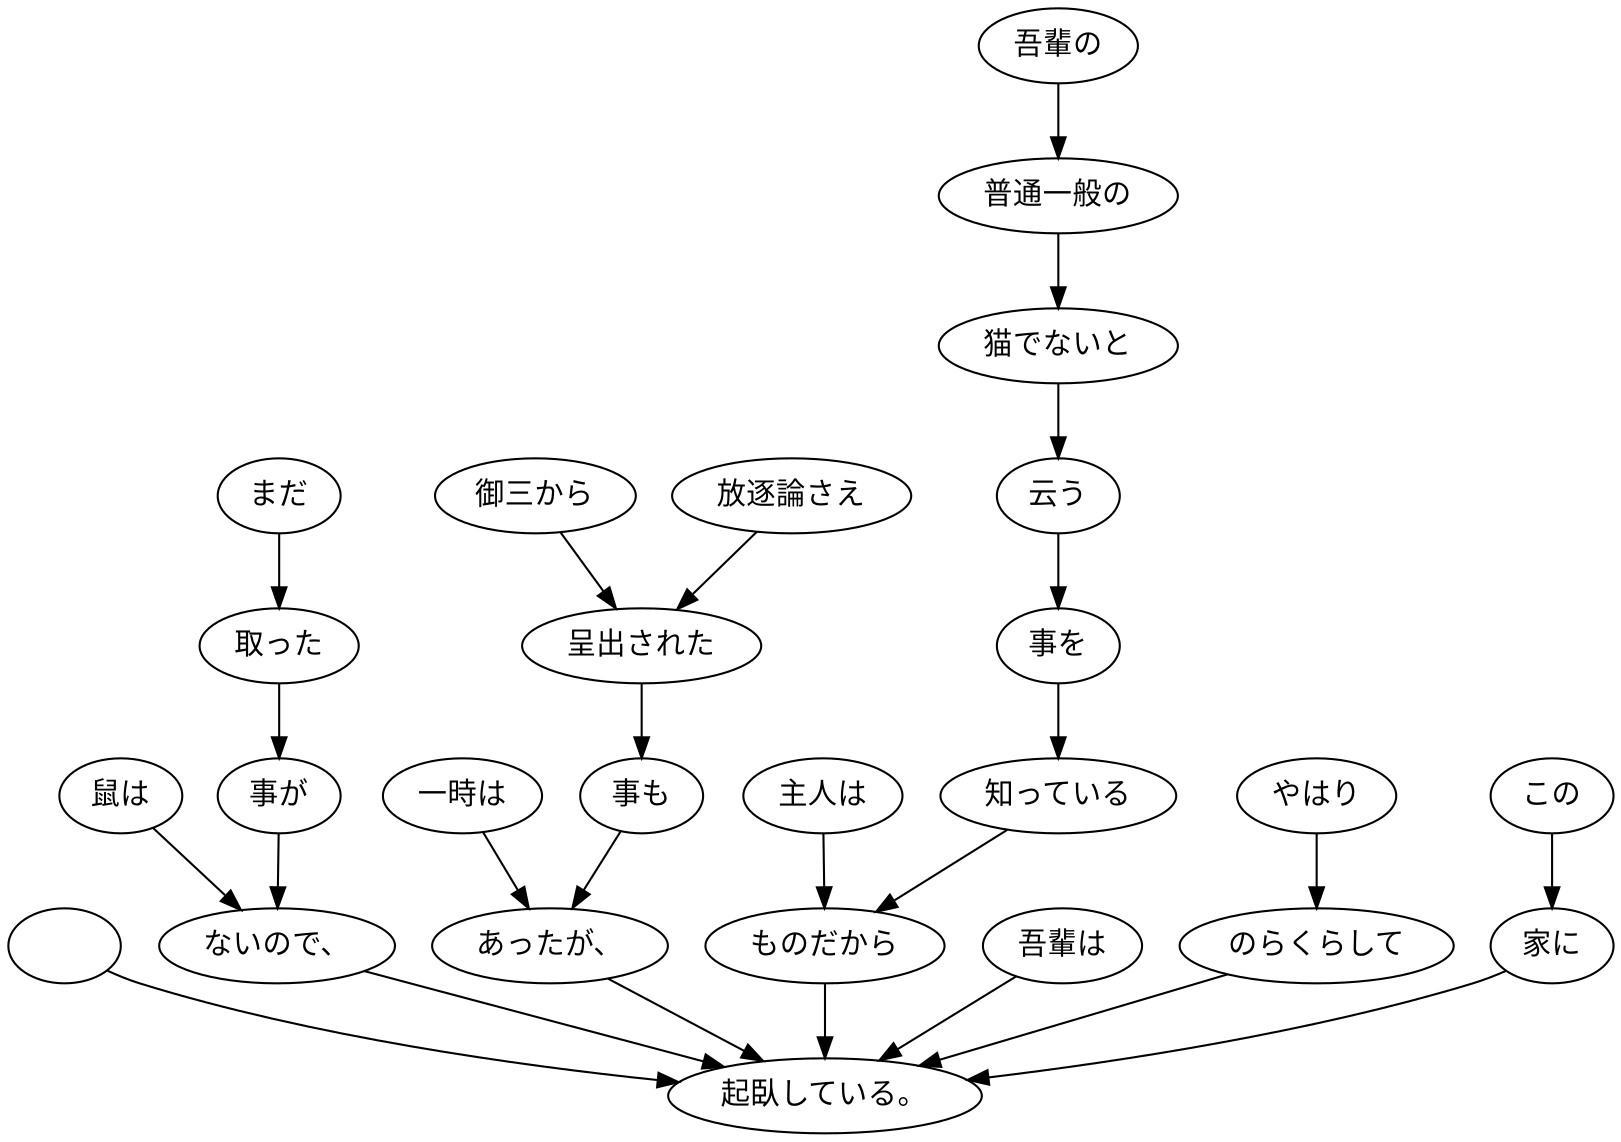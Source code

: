 digraph graph1310 {
	node0 [label="　"];
	node1 [label="鼠は"];
	node2 [label="まだ"];
	node3 [label="取った"];
	node4 [label="事が"];
	node5 [label="ないので、"];
	node6 [label="一時は"];
	node7 [label="御三から"];
	node8 [label="放逐論さえ"];
	node9 [label="呈出された"];
	node10 [label="事も"];
	node11 [label="あったが、"];
	node12 [label="主人は"];
	node13 [label="吾輩の"];
	node14 [label="普通一般の"];
	node15 [label="猫でないと"];
	node16 [label="云う"];
	node17 [label="事を"];
	node18 [label="知っている"];
	node19 [label="ものだから"];
	node20 [label="吾輩は"];
	node21 [label="やはり"];
	node22 [label="のらくらして"];
	node23 [label="この"];
	node24 [label="家に"];
	node25 [label="起臥している。"];
	node0 -> node25;
	node1 -> node5;
	node2 -> node3;
	node3 -> node4;
	node4 -> node5;
	node5 -> node25;
	node6 -> node11;
	node7 -> node9;
	node8 -> node9;
	node9 -> node10;
	node10 -> node11;
	node11 -> node25;
	node12 -> node19;
	node13 -> node14;
	node14 -> node15;
	node15 -> node16;
	node16 -> node17;
	node17 -> node18;
	node18 -> node19;
	node19 -> node25;
	node20 -> node25;
	node21 -> node22;
	node22 -> node25;
	node23 -> node24;
	node24 -> node25;
}
